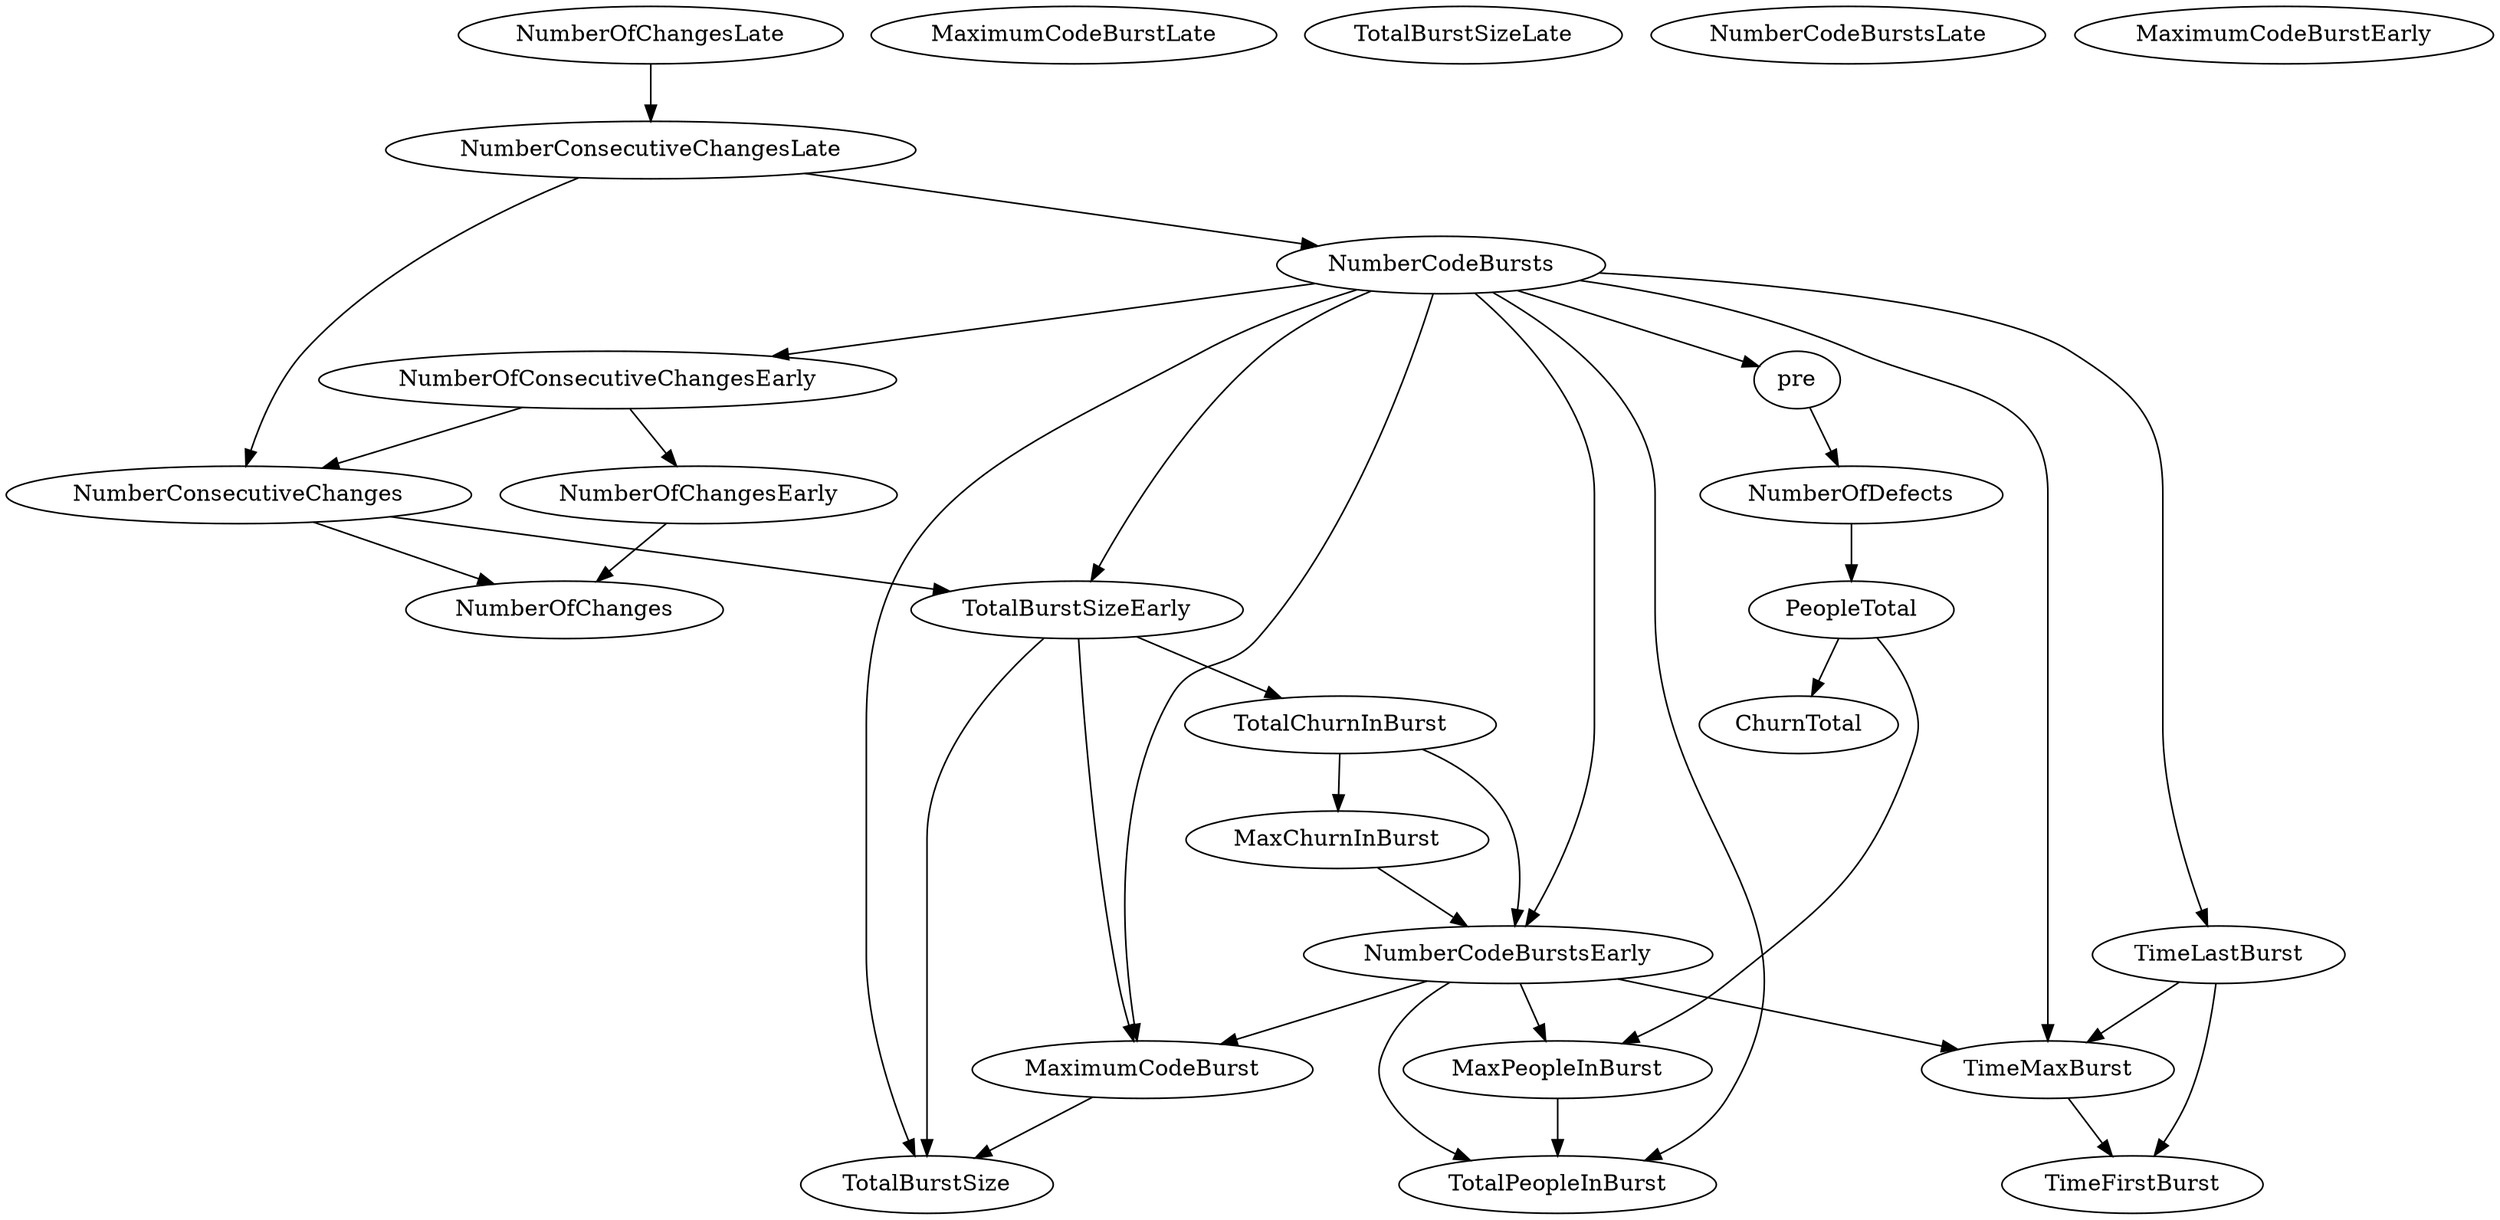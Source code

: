 digraph {
   TotalPeopleInBurst;
   MaximumCodeBurstLate;
   NumberOfChanges;
   MaxPeopleInBurst;
   TotalBurstSizeLate;
   NumberCodeBurstsLate;
   NumberOfChangesLate;
   NumberOfChangesEarly;
   MaxChurnInBurst;
   MaximumCodeBurstEarly;
   NumberCodeBurstsEarly;
   TimeFirstBurst;
   TotalChurnInBurst;
   ChurnTotal;
   MaximumCodeBurst;
   NumberOfConsecutiveChangesEarly;
   NumberConsecutiveChangesLate;
   TotalBurstSizeEarly;
   TotalBurstSize;
   TimeMaxBurst;
   NumberConsecutiveChanges;
   TimeLastBurst;
   NumberCodeBursts;
   PeopleTotal;
   pre;
   NumberOfDefects;
   MaxPeopleInBurst -> TotalPeopleInBurst;
   NumberOfChangesLate -> NumberConsecutiveChangesLate;
   NumberOfChangesEarly -> NumberOfChanges;
   MaxChurnInBurst -> NumberCodeBurstsEarly;
   NumberCodeBurstsEarly -> TotalPeopleInBurst;
   NumberCodeBurstsEarly -> MaxPeopleInBurst;
   NumberCodeBurstsEarly -> MaximumCodeBurst;
   NumberCodeBurstsEarly -> TimeMaxBurst;
   TotalChurnInBurst -> MaxChurnInBurst;
   TotalChurnInBurst -> NumberCodeBurstsEarly;
   MaximumCodeBurst -> TotalBurstSize;
   NumberOfConsecutiveChangesEarly -> NumberOfChangesEarly;
   NumberOfConsecutiveChangesEarly -> NumberConsecutiveChanges;
   NumberConsecutiveChangesLate -> NumberConsecutiveChanges;
   NumberConsecutiveChangesLate -> NumberCodeBursts;
   TotalBurstSizeEarly -> TotalChurnInBurst;
   TotalBurstSizeEarly -> MaximumCodeBurst;
   TotalBurstSizeEarly -> TotalBurstSize;
   TimeMaxBurst -> TimeFirstBurst;
   NumberConsecutiveChanges -> NumberOfChanges;
   NumberConsecutiveChanges -> TotalBurstSizeEarly;
   TimeLastBurst -> TimeFirstBurst;
   TimeLastBurst -> TimeMaxBurst;
   NumberCodeBursts -> TotalPeopleInBurst;
   NumberCodeBursts -> NumberCodeBurstsEarly;
   NumberCodeBursts -> MaximumCodeBurst;
   NumberCodeBursts -> NumberOfConsecutiveChangesEarly;
   NumberCodeBursts -> TotalBurstSizeEarly;
   NumberCodeBursts -> TotalBurstSize;
   NumberCodeBursts -> TimeMaxBurst;
   NumberCodeBursts -> TimeLastBurst;
   NumberCodeBursts -> pre;
   PeopleTotal -> MaxPeopleInBurst;
   PeopleTotal -> ChurnTotal;
   pre -> NumberOfDefects;
   NumberOfDefects -> PeopleTotal;
}
